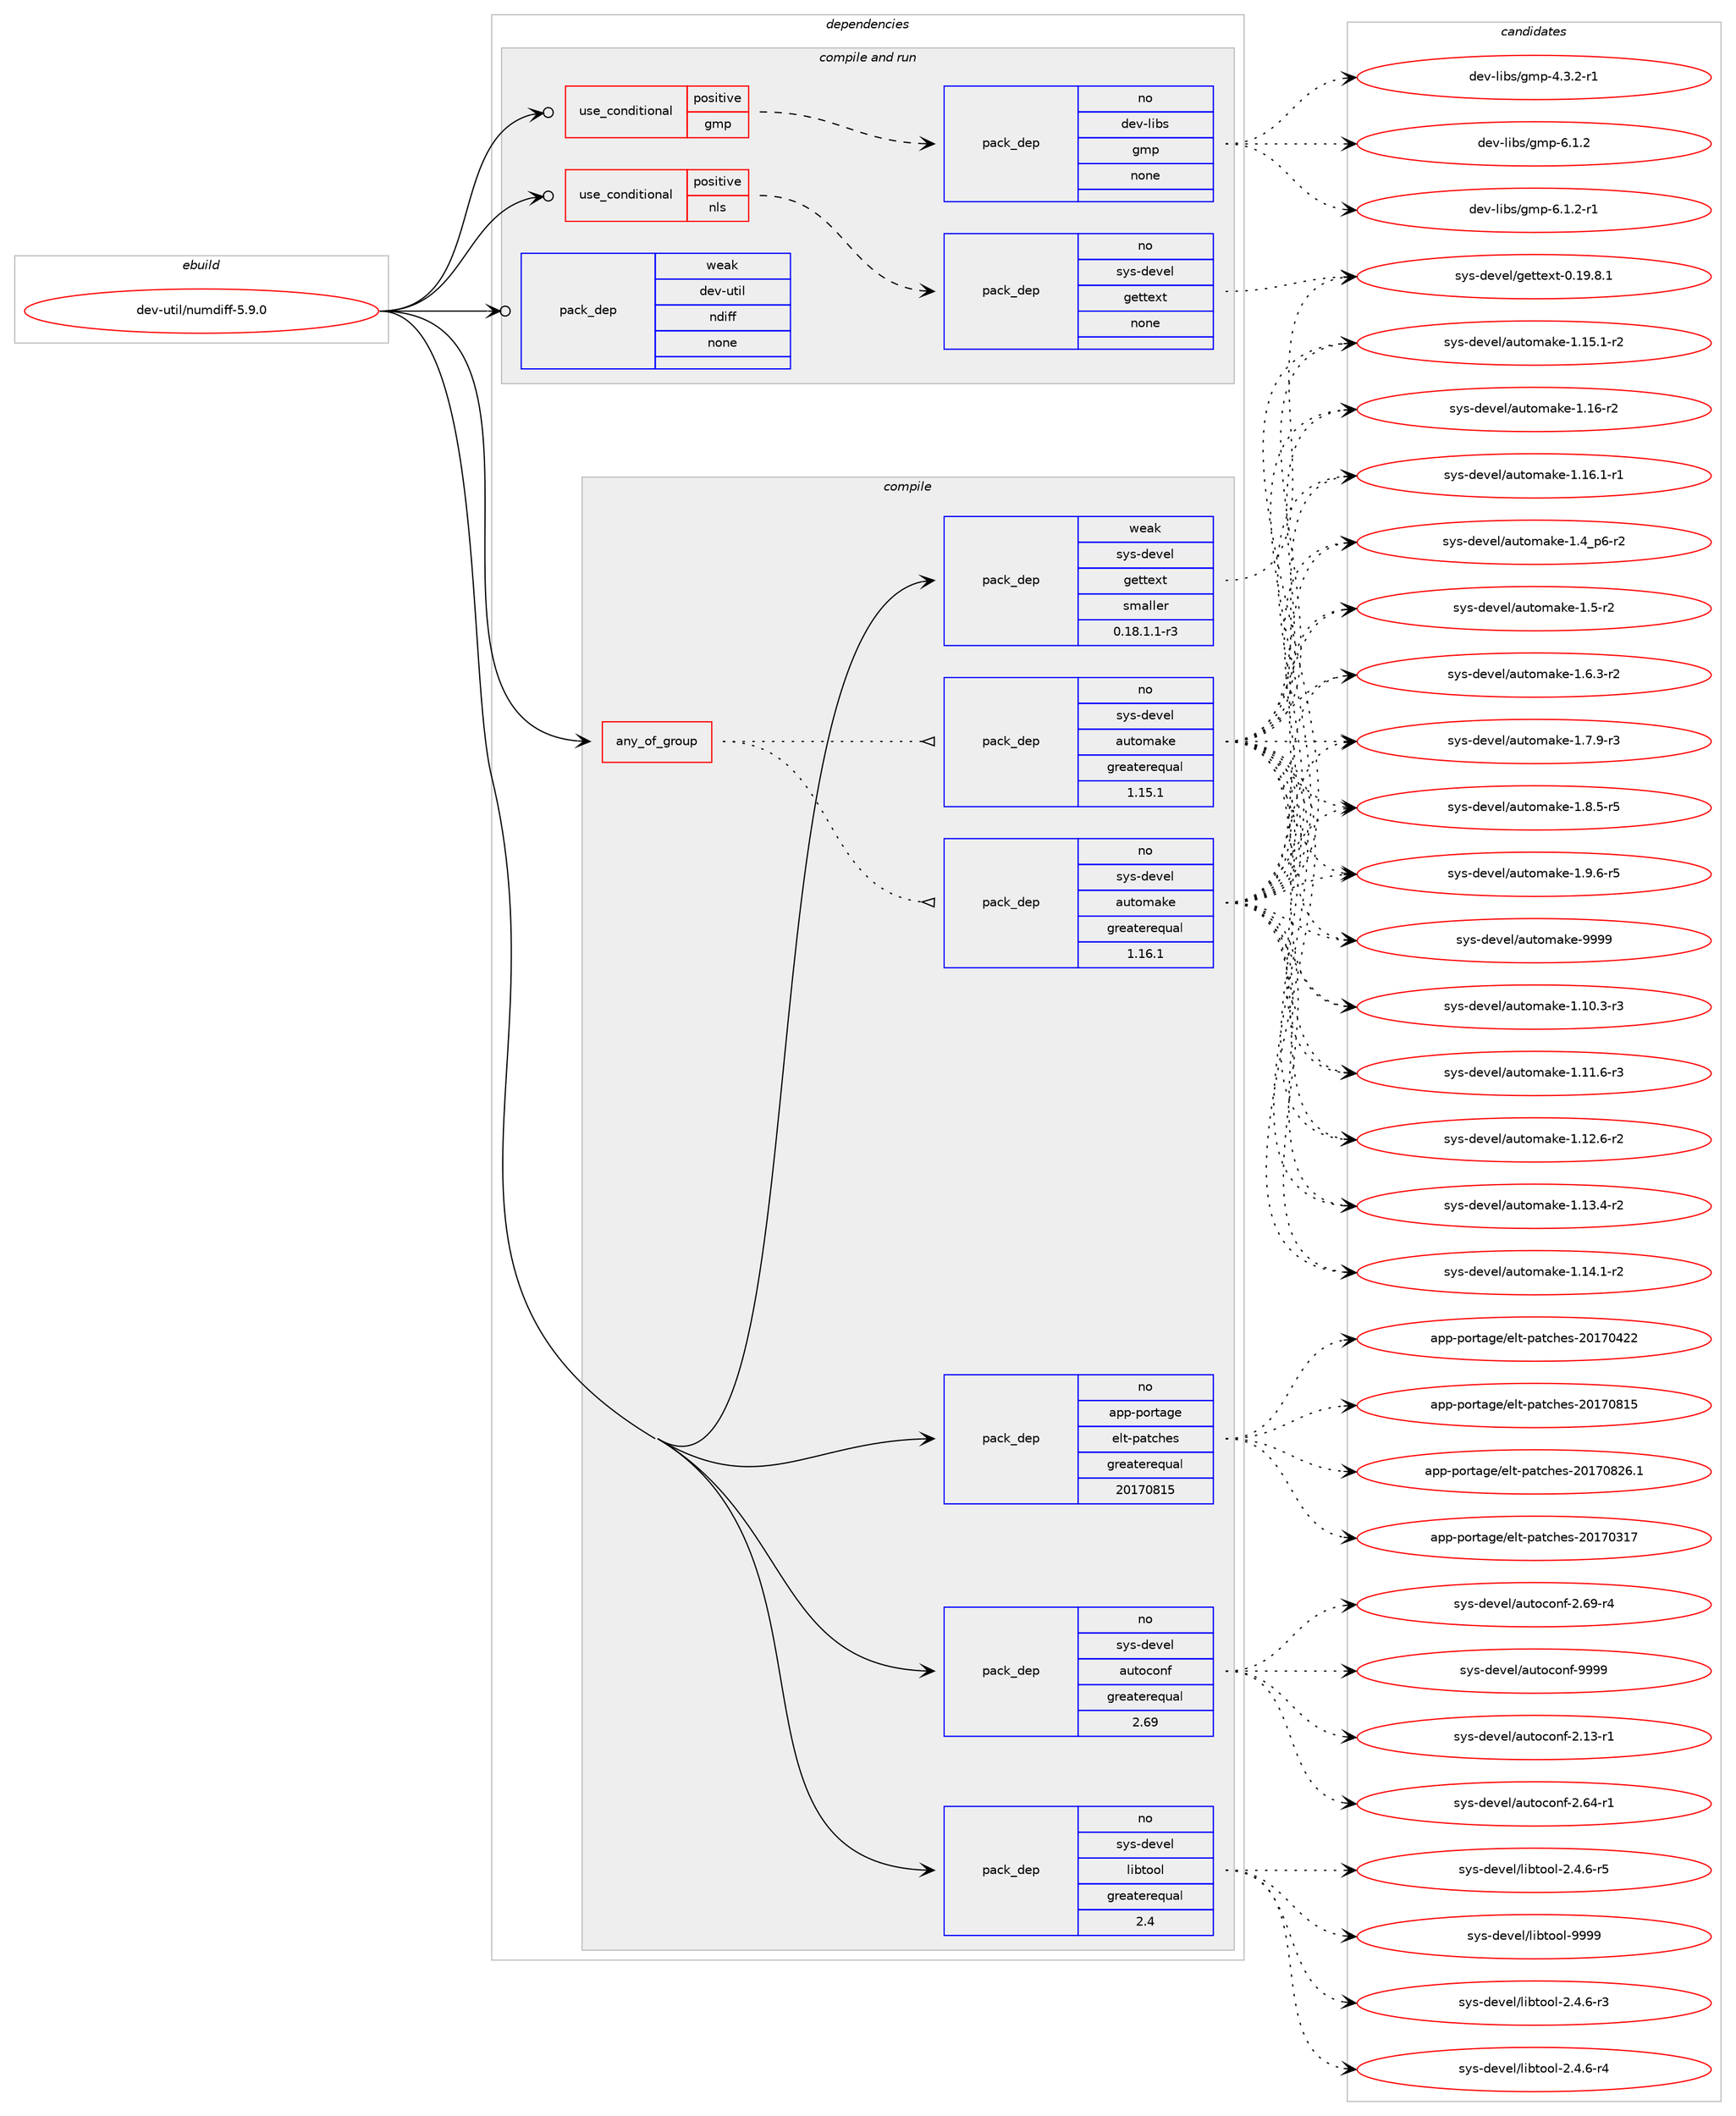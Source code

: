 digraph prolog {

# *************
# Graph options
# *************

newrank=true;
concentrate=true;
compound=true;
graph [rankdir=LR,fontname=Helvetica,fontsize=10,ranksep=1.5];#, ranksep=2.5, nodesep=0.2];
edge  [arrowhead=vee];
node  [fontname=Helvetica,fontsize=10];

# **********
# The ebuild
# **********

subgraph cluster_leftcol {
color=gray;
rank=same;
label=<<i>ebuild</i>>;
id [label="dev-util/numdiff-5.9.0", color=red, width=4, href="../dev-util/numdiff-5.9.0.svg"];
}

# ****************
# The dependencies
# ****************

subgraph cluster_midcol {
color=gray;
label=<<i>dependencies</i>>;
subgraph cluster_compile {
fillcolor="#eeeeee";
style=filled;
label=<<i>compile</i>>;
subgraph any23101 {
dependency1547777 [label=<<TABLE BORDER="0" CELLBORDER="1" CELLSPACING="0" CELLPADDING="4"><TR><TD CELLPADDING="10">any_of_group</TD></TR></TABLE>>, shape=none, color=red];subgraph pack1099303 {
dependency1547778 [label=<<TABLE BORDER="0" CELLBORDER="1" CELLSPACING="0" CELLPADDING="4" WIDTH="220"><TR><TD ROWSPAN="6" CELLPADDING="30">pack_dep</TD></TR><TR><TD WIDTH="110">no</TD></TR><TR><TD>sys-devel</TD></TR><TR><TD>automake</TD></TR><TR><TD>greaterequal</TD></TR><TR><TD>1.16.1</TD></TR></TABLE>>, shape=none, color=blue];
}
dependency1547777:e -> dependency1547778:w [weight=20,style="dotted",arrowhead="oinv"];
subgraph pack1099304 {
dependency1547779 [label=<<TABLE BORDER="0" CELLBORDER="1" CELLSPACING="0" CELLPADDING="4" WIDTH="220"><TR><TD ROWSPAN="6" CELLPADDING="30">pack_dep</TD></TR><TR><TD WIDTH="110">no</TD></TR><TR><TD>sys-devel</TD></TR><TR><TD>automake</TD></TR><TR><TD>greaterequal</TD></TR><TR><TD>1.15.1</TD></TR></TABLE>>, shape=none, color=blue];
}
dependency1547777:e -> dependency1547779:w [weight=20,style="dotted",arrowhead="oinv"];
}
id:e -> dependency1547777:w [weight=20,style="solid",arrowhead="vee"];
subgraph pack1099305 {
dependency1547780 [label=<<TABLE BORDER="0" CELLBORDER="1" CELLSPACING="0" CELLPADDING="4" WIDTH="220"><TR><TD ROWSPAN="6" CELLPADDING="30">pack_dep</TD></TR><TR><TD WIDTH="110">no</TD></TR><TR><TD>app-portage</TD></TR><TR><TD>elt-patches</TD></TR><TR><TD>greaterequal</TD></TR><TR><TD>20170815</TD></TR></TABLE>>, shape=none, color=blue];
}
id:e -> dependency1547780:w [weight=20,style="solid",arrowhead="vee"];
subgraph pack1099306 {
dependency1547781 [label=<<TABLE BORDER="0" CELLBORDER="1" CELLSPACING="0" CELLPADDING="4" WIDTH="220"><TR><TD ROWSPAN="6" CELLPADDING="30">pack_dep</TD></TR><TR><TD WIDTH="110">no</TD></TR><TR><TD>sys-devel</TD></TR><TR><TD>autoconf</TD></TR><TR><TD>greaterequal</TD></TR><TR><TD>2.69</TD></TR></TABLE>>, shape=none, color=blue];
}
id:e -> dependency1547781:w [weight=20,style="solid",arrowhead="vee"];
subgraph pack1099307 {
dependency1547782 [label=<<TABLE BORDER="0" CELLBORDER="1" CELLSPACING="0" CELLPADDING="4" WIDTH="220"><TR><TD ROWSPAN="6" CELLPADDING="30">pack_dep</TD></TR><TR><TD WIDTH="110">no</TD></TR><TR><TD>sys-devel</TD></TR><TR><TD>libtool</TD></TR><TR><TD>greaterequal</TD></TR><TR><TD>2.4</TD></TR></TABLE>>, shape=none, color=blue];
}
id:e -> dependency1547782:w [weight=20,style="solid",arrowhead="vee"];
subgraph pack1099308 {
dependency1547783 [label=<<TABLE BORDER="0" CELLBORDER="1" CELLSPACING="0" CELLPADDING="4" WIDTH="220"><TR><TD ROWSPAN="6" CELLPADDING="30">pack_dep</TD></TR><TR><TD WIDTH="110">weak</TD></TR><TR><TD>sys-devel</TD></TR><TR><TD>gettext</TD></TR><TR><TD>smaller</TD></TR><TR><TD>0.18.1.1-r3</TD></TR></TABLE>>, shape=none, color=blue];
}
id:e -> dependency1547783:w [weight=20,style="solid",arrowhead="vee"];
}
subgraph cluster_compileandrun {
fillcolor="#eeeeee";
style=filled;
label=<<i>compile and run</i>>;
subgraph cond424780 {
dependency1547784 [label=<<TABLE BORDER="0" CELLBORDER="1" CELLSPACING="0" CELLPADDING="4"><TR><TD ROWSPAN="3" CELLPADDING="10">use_conditional</TD></TR><TR><TD>positive</TD></TR><TR><TD>gmp</TD></TR></TABLE>>, shape=none, color=red];
subgraph pack1099309 {
dependency1547785 [label=<<TABLE BORDER="0" CELLBORDER="1" CELLSPACING="0" CELLPADDING="4" WIDTH="220"><TR><TD ROWSPAN="6" CELLPADDING="30">pack_dep</TD></TR><TR><TD WIDTH="110">no</TD></TR><TR><TD>dev-libs</TD></TR><TR><TD>gmp</TD></TR><TR><TD>none</TD></TR><TR><TD></TD></TR></TABLE>>, shape=none, color=blue];
}
dependency1547784:e -> dependency1547785:w [weight=20,style="dashed",arrowhead="vee"];
}
id:e -> dependency1547784:w [weight=20,style="solid",arrowhead="odotvee"];
subgraph cond424781 {
dependency1547786 [label=<<TABLE BORDER="0" CELLBORDER="1" CELLSPACING="0" CELLPADDING="4"><TR><TD ROWSPAN="3" CELLPADDING="10">use_conditional</TD></TR><TR><TD>positive</TD></TR><TR><TD>nls</TD></TR></TABLE>>, shape=none, color=red];
subgraph pack1099310 {
dependency1547787 [label=<<TABLE BORDER="0" CELLBORDER="1" CELLSPACING="0" CELLPADDING="4" WIDTH="220"><TR><TD ROWSPAN="6" CELLPADDING="30">pack_dep</TD></TR><TR><TD WIDTH="110">no</TD></TR><TR><TD>sys-devel</TD></TR><TR><TD>gettext</TD></TR><TR><TD>none</TD></TR><TR><TD></TD></TR></TABLE>>, shape=none, color=blue];
}
dependency1547786:e -> dependency1547787:w [weight=20,style="dashed",arrowhead="vee"];
}
id:e -> dependency1547786:w [weight=20,style="solid",arrowhead="odotvee"];
subgraph pack1099311 {
dependency1547788 [label=<<TABLE BORDER="0" CELLBORDER="1" CELLSPACING="0" CELLPADDING="4" WIDTH="220"><TR><TD ROWSPAN="6" CELLPADDING="30">pack_dep</TD></TR><TR><TD WIDTH="110">weak</TD></TR><TR><TD>dev-util</TD></TR><TR><TD>ndiff</TD></TR><TR><TD>none</TD></TR><TR><TD></TD></TR></TABLE>>, shape=none, color=blue];
}
id:e -> dependency1547788:w [weight=20,style="solid",arrowhead="odotvee"];
}
subgraph cluster_run {
fillcolor="#eeeeee";
style=filled;
label=<<i>run</i>>;
}
}

# **************
# The candidates
# **************

subgraph cluster_choices {
rank=same;
color=gray;
label=<<i>candidates</i>>;

subgraph choice1099303 {
color=black;
nodesep=1;
choice11512111545100101118101108479711711611110997107101454946494846514511451 [label="sys-devel/automake-1.10.3-r3", color=red, width=4,href="../sys-devel/automake-1.10.3-r3.svg"];
choice11512111545100101118101108479711711611110997107101454946494946544511451 [label="sys-devel/automake-1.11.6-r3", color=red, width=4,href="../sys-devel/automake-1.11.6-r3.svg"];
choice11512111545100101118101108479711711611110997107101454946495046544511450 [label="sys-devel/automake-1.12.6-r2", color=red, width=4,href="../sys-devel/automake-1.12.6-r2.svg"];
choice11512111545100101118101108479711711611110997107101454946495146524511450 [label="sys-devel/automake-1.13.4-r2", color=red, width=4,href="../sys-devel/automake-1.13.4-r2.svg"];
choice11512111545100101118101108479711711611110997107101454946495246494511450 [label="sys-devel/automake-1.14.1-r2", color=red, width=4,href="../sys-devel/automake-1.14.1-r2.svg"];
choice11512111545100101118101108479711711611110997107101454946495346494511450 [label="sys-devel/automake-1.15.1-r2", color=red, width=4,href="../sys-devel/automake-1.15.1-r2.svg"];
choice1151211154510010111810110847971171161111099710710145494649544511450 [label="sys-devel/automake-1.16-r2", color=red, width=4,href="../sys-devel/automake-1.16-r2.svg"];
choice11512111545100101118101108479711711611110997107101454946495446494511449 [label="sys-devel/automake-1.16.1-r1", color=red, width=4,href="../sys-devel/automake-1.16.1-r1.svg"];
choice115121115451001011181011084797117116111109971071014549465295112544511450 [label="sys-devel/automake-1.4_p6-r2", color=red, width=4,href="../sys-devel/automake-1.4_p6-r2.svg"];
choice11512111545100101118101108479711711611110997107101454946534511450 [label="sys-devel/automake-1.5-r2", color=red, width=4,href="../sys-devel/automake-1.5-r2.svg"];
choice115121115451001011181011084797117116111109971071014549465446514511450 [label="sys-devel/automake-1.6.3-r2", color=red, width=4,href="../sys-devel/automake-1.6.3-r2.svg"];
choice115121115451001011181011084797117116111109971071014549465546574511451 [label="sys-devel/automake-1.7.9-r3", color=red, width=4,href="../sys-devel/automake-1.7.9-r3.svg"];
choice115121115451001011181011084797117116111109971071014549465646534511453 [label="sys-devel/automake-1.8.5-r5", color=red, width=4,href="../sys-devel/automake-1.8.5-r5.svg"];
choice115121115451001011181011084797117116111109971071014549465746544511453 [label="sys-devel/automake-1.9.6-r5", color=red, width=4,href="../sys-devel/automake-1.9.6-r5.svg"];
choice115121115451001011181011084797117116111109971071014557575757 [label="sys-devel/automake-9999", color=red, width=4,href="../sys-devel/automake-9999.svg"];
dependency1547778:e -> choice11512111545100101118101108479711711611110997107101454946494846514511451:w [style=dotted,weight="100"];
dependency1547778:e -> choice11512111545100101118101108479711711611110997107101454946494946544511451:w [style=dotted,weight="100"];
dependency1547778:e -> choice11512111545100101118101108479711711611110997107101454946495046544511450:w [style=dotted,weight="100"];
dependency1547778:e -> choice11512111545100101118101108479711711611110997107101454946495146524511450:w [style=dotted,weight="100"];
dependency1547778:e -> choice11512111545100101118101108479711711611110997107101454946495246494511450:w [style=dotted,weight="100"];
dependency1547778:e -> choice11512111545100101118101108479711711611110997107101454946495346494511450:w [style=dotted,weight="100"];
dependency1547778:e -> choice1151211154510010111810110847971171161111099710710145494649544511450:w [style=dotted,weight="100"];
dependency1547778:e -> choice11512111545100101118101108479711711611110997107101454946495446494511449:w [style=dotted,weight="100"];
dependency1547778:e -> choice115121115451001011181011084797117116111109971071014549465295112544511450:w [style=dotted,weight="100"];
dependency1547778:e -> choice11512111545100101118101108479711711611110997107101454946534511450:w [style=dotted,weight="100"];
dependency1547778:e -> choice115121115451001011181011084797117116111109971071014549465446514511450:w [style=dotted,weight="100"];
dependency1547778:e -> choice115121115451001011181011084797117116111109971071014549465546574511451:w [style=dotted,weight="100"];
dependency1547778:e -> choice115121115451001011181011084797117116111109971071014549465646534511453:w [style=dotted,weight="100"];
dependency1547778:e -> choice115121115451001011181011084797117116111109971071014549465746544511453:w [style=dotted,weight="100"];
dependency1547778:e -> choice115121115451001011181011084797117116111109971071014557575757:w [style=dotted,weight="100"];
}
subgraph choice1099304 {
color=black;
nodesep=1;
choice11512111545100101118101108479711711611110997107101454946494846514511451 [label="sys-devel/automake-1.10.3-r3", color=red, width=4,href="../sys-devel/automake-1.10.3-r3.svg"];
choice11512111545100101118101108479711711611110997107101454946494946544511451 [label="sys-devel/automake-1.11.6-r3", color=red, width=4,href="../sys-devel/automake-1.11.6-r3.svg"];
choice11512111545100101118101108479711711611110997107101454946495046544511450 [label="sys-devel/automake-1.12.6-r2", color=red, width=4,href="../sys-devel/automake-1.12.6-r2.svg"];
choice11512111545100101118101108479711711611110997107101454946495146524511450 [label="sys-devel/automake-1.13.4-r2", color=red, width=4,href="../sys-devel/automake-1.13.4-r2.svg"];
choice11512111545100101118101108479711711611110997107101454946495246494511450 [label="sys-devel/automake-1.14.1-r2", color=red, width=4,href="../sys-devel/automake-1.14.1-r2.svg"];
choice11512111545100101118101108479711711611110997107101454946495346494511450 [label="sys-devel/automake-1.15.1-r2", color=red, width=4,href="../sys-devel/automake-1.15.1-r2.svg"];
choice1151211154510010111810110847971171161111099710710145494649544511450 [label="sys-devel/automake-1.16-r2", color=red, width=4,href="../sys-devel/automake-1.16-r2.svg"];
choice11512111545100101118101108479711711611110997107101454946495446494511449 [label="sys-devel/automake-1.16.1-r1", color=red, width=4,href="../sys-devel/automake-1.16.1-r1.svg"];
choice115121115451001011181011084797117116111109971071014549465295112544511450 [label="sys-devel/automake-1.4_p6-r2", color=red, width=4,href="../sys-devel/automake-1.4_p6-r2.svg"];
choice11512111545100101118101108479711711611110997107101454946534511450 [label="sys-devel/automake-1.5-r2", color=red, width=4,href="../sys-devel/automake-1.5-r2.svg"];
choice115121115451001011181011084797117116111109971071014549465446514511450 [label="sys-devel/automake-1.6.3-r2", color=red, width=4,href="../sys-devel/automake-1.6.3-r2.svg"];
choice115121115451001011181011084797117116111109971071014549465546574511451 [label="sys-devel/automake-1.7.9-r3", color=red, width=4,href="../sys-devel/automake-1.7.9-r3.svg"];
choice115121115451001011181011084797117116111109971071014549465646534511453 [label="sys-devel/automake-1.8.5-r5", color=red, width=4,href="../sys-devel/automake-1.8.5-r5.svg"];
choice115121115451001011181011084797117116111109971071014549465746544511453 [label="sys-devel/automake-1.9.6-r5", color=red, width=4,href="../sys-devel/automake-1.9.6-r5.svg"];
choice115121115451001011181011084797117116111109971071014557575757 [label="sys-devel/automake-9999", color=red, width=4,href="../sys-devel/automake-9999.svg"];
dependency1547779:e -> choice11512111545100101118101108479711711611110997107101454946494846514511451:w [style=dotted,weight="100"];
dependency1547779:e -> choice11512111545100101118101108479711711611110997107101454946494946544511451:w [style=dotted,weight="100"];
dependency1547779:e -> choice11512111545100101118101108479711711611110997107101454946495046544511450:w [style=dotted,weight="100"];
dependency1547779:e -> choice11512111545100101118101108479711711611110997107101454946495146524511450:w [style=dotted,weight="100"];
dependency1547779:e -> choice11512111545100101118101108479711711611110997107101454946495246494511450:w [style=dotted,weight="100"];
dependency1547779:e -> choice11512111545100101118101108479711711611110997107101454946495346494511450:w [style=dotted,weight="100"];
dependency1547779:e -> choice1151211154510010111810110847971171161111099710710145494649544511450:w [style=dotted,weight="100"];
dependency1547779:e -> choice11512111545100101118101108479711711611110997107101454946495446494511449:w [style=dotted,weight="100"];
dependency1547779:e -> choice115121115451001011181011084797117116111109971071014549465295112544511450:w [style=dotted,weight="100"];
dependency1547779:e -> choice11512111545100101118101108479711711611110997107101454946534511450:w [style=dotted,weight="100"];
dependency1547779:e -> choice115121115451001011181011084797117116111109971071014549465446514511450:w [style=dotted,weight="100"];
dependency1547779:e -> choice115121115451001011181011084797117116111109971071014549465546574511451:w [style=dotted,weight="100"];
dependency1547779:e -> choice115121115451001011181011084797117116111109971071014549465646534511453:w [style=dotted,weight="100"];
dependency1547779:e -> choice115121115451001011181011084797117116111109971071014549465746544511453:w [style=dotted,weight="100"];
dependency1547779:e -> choice115121115451001011181011084797117116111109971071014557575757:w [style=dotted,weight="100"];
}
subgraph choice1099305 {
color=black;
nodesep=1;
choice97112112451121111141169710310147101108116451129711699104101115455048495548514955 [label="app-portage/elt-patches-20170317", color=red, width=4,href="../app-portage/elt-patches-20170317.svg"];
choice97112112451121111141169710310147101108116451129711699104101115455048495548525050 [label="app-portage/elt-patches-20170422", color=red, width=4,href="../app-portage/elt-patches-20170422.svg"];
choice97112112451121111141169710310147101108116451129711699104101115455048495548564953 [label="app-portage/elt-patches-20170815", color=red, width=4,href="../app-portage/elt-patches-20170815.svg"];
choice971121124511211111411697103101471011081164511297116991041011154550484955485650544649 [label="app-portage/elt-patches-20170826.1", color=red, width=4,href="../app-portage/elt-patches-20170826.1.svg"];
dependency1547780:e -> choice97112112451121111141169710310147101108116451129711699104101115455048495548514955:w [style=dotted,weight="100"];
dependency1547780:e -> choice97112112451121111141169710310147101108116451129711699104101115455048495548525050:w [style=dotted,weight="100"];
dependency1547780:e -> choice97112112451121111141169710310147101108116451129711699104101115455048495548564953:w [style=dotted,weight="100"];
dependency1547780:e -> choice971121124511211111411697103101471011081164511297116991041011154550484955485650544649:w [style=dotted,weight="100"];
}
subgraph choice1099306 {
color=black;
nodesep=1;
choice1151211154510010111810110847971171161119911111010245504649514511449 [label="sys-devel/autoconf-2.13-r1", color=red, width=4,href="../sys-devel/autoconf-2.13-r1.svg"];
choice1151211154510010111810110847971171161119911111010245504654524511449 [label="sys-devel/autoconf-2.64-r1", color=red, width=4,href="../sys-devel/autoconf-2.64-r1.svg"];
choice1151211154510010111810110847971171161119911111010245504654574511452 [label="sys-devel/autoconf-2.69-r4", color=red, width=4,href="../sys-devel/autoconf-2.69-r4.svg"];
choice115121115451001011181011084797117116111991111101024557575757 [label="sys-devel/autoconf-9999", color=red, width=4,href="../sys-devel/autoconf-9999.svg"];
dependency1547781:e -> choice1151211154510010111810110847971171161119911111010245504649514511449:w [style=dotted,weight="100"];
dependency1547781:e -> choice1151211154510010111810110847971171161119911111010245504654524511449:w [style=dotted,weight="100"];
dependency1547781:e -> choice1151211154510010111810110847971171161119911111010245504654574511452:w [style=dotted,weight="100"];
dependency1547781:e -> choice115121115451001011181011084797117116111991111101024557575757:w [style=dotted,weight="100"];
}
subgraph choice1099307 {
color=black;
nodesep=1;
choice1151211154510010111810110847108105981161111111084550465246544511451 [label="sys-devel/libtool-2.4.6-r3", color=red, width=4,href="../sys-devel/libtool-2.4.6-r3.svg"];
choice1151211154510010111810110847108105981161111111084550465246544511452 [label="sys-devel/libtool-2.4.6-r4", color=red, width=4,href="../sys-devel/libtool-2.4.6-r4.svg"];
choice1151211154510010111810110847108105981161111111084550465246544511453 [label="sys-devel/libtool-2.4.6-r5", color=red, width=4,href="../sys-devel/libtool-2.4.6-r5.svg"];
choice1151211154510010111810110847108105981161111111084557575757 [label="sys-devel/libtool-9999", color=red, width=4,href="../sys-devel/libtool-9999.svg"];
dependency1547782:e -> choice1151211154510010111810110847108105981161111111084550465246544511451:w [style=dotted,weight="100"];
dependency1547782:e -> choice1151211154510010111810110847108105981161111111084550465246544511452:w [style=dotted,weight="100"];
dependency1547782:e -> choice1151211154510010111810110847108105981161111111084550465246544511453:w [style=dotted,weight="100"];
dependency1547782:e -> choice1151211154510010111810110847108105981161111111084557575757:w [style=dotted,weight="100"];
}
subgraph choice1099308 {
color=black;
nodesep=1;
choice1151211154510010111810110847103101116116101120116454846495746564649 [label="sys-devel/gettext-0.19.8.1", color=red, width=4,href="../sys-devel/gettext-0.19.8.1.svg"];
dependency1547783:e -> choice1151211154510010111810110847103101116116101120116454846495746564649:w [style=dotted,weight="100"];
}
subgraph choice1099309 {
color=black;
nodesep=1;
choice1001011184510810598115471031091124552465146504511449 [label="dev-libs/gmp-4.3.2-r1", color=red, width=4,href="../dev-libs/gmp-4.3.2-r1.svg"];
choice100101118451081059811547103109112455446494650 [label="dev-libs/gmp-6.1.2", color=red, width=4,href="../dev-libs/gmp-6.1.2.svg"];
choice1001011184510810598115471031091124554464946504511449 [label="dev-libs/gmp-6.1.2-r1", color=red, width=4,href="../dev-libs/gmp-6.1.2-r1.svg"];
dependency1547785:e -> choice1001011184510810598115471031091124552465146504511449:w [style=dotted,weight="100"];
dependency1547785:e -> choice100101118451081059811547103109112455446494650:w [style=dotted,weight="100"];
dependency1547785:e -> choice1001011184510810598115471031091124554464946504511449:w [style=dotted,weight="100"];
}
subgraph choice1099310 {
color=black;
nodesep=1;
choice1151211154510010111810110847103101116116101120116454846495746564649 [label="sys-devel/gettext-0.19.8.1", color=red, width=4,href="../sys-devel/gettext-0.19.8.1.svg"];
dependency1547787:e -> choice1151211154510010111810110847103101116116101120116454846495746564649:w [style=dotted,weight="100"];
}
subgraph choice1099311 {
color=black;
nodesep=1;
}
}

}
